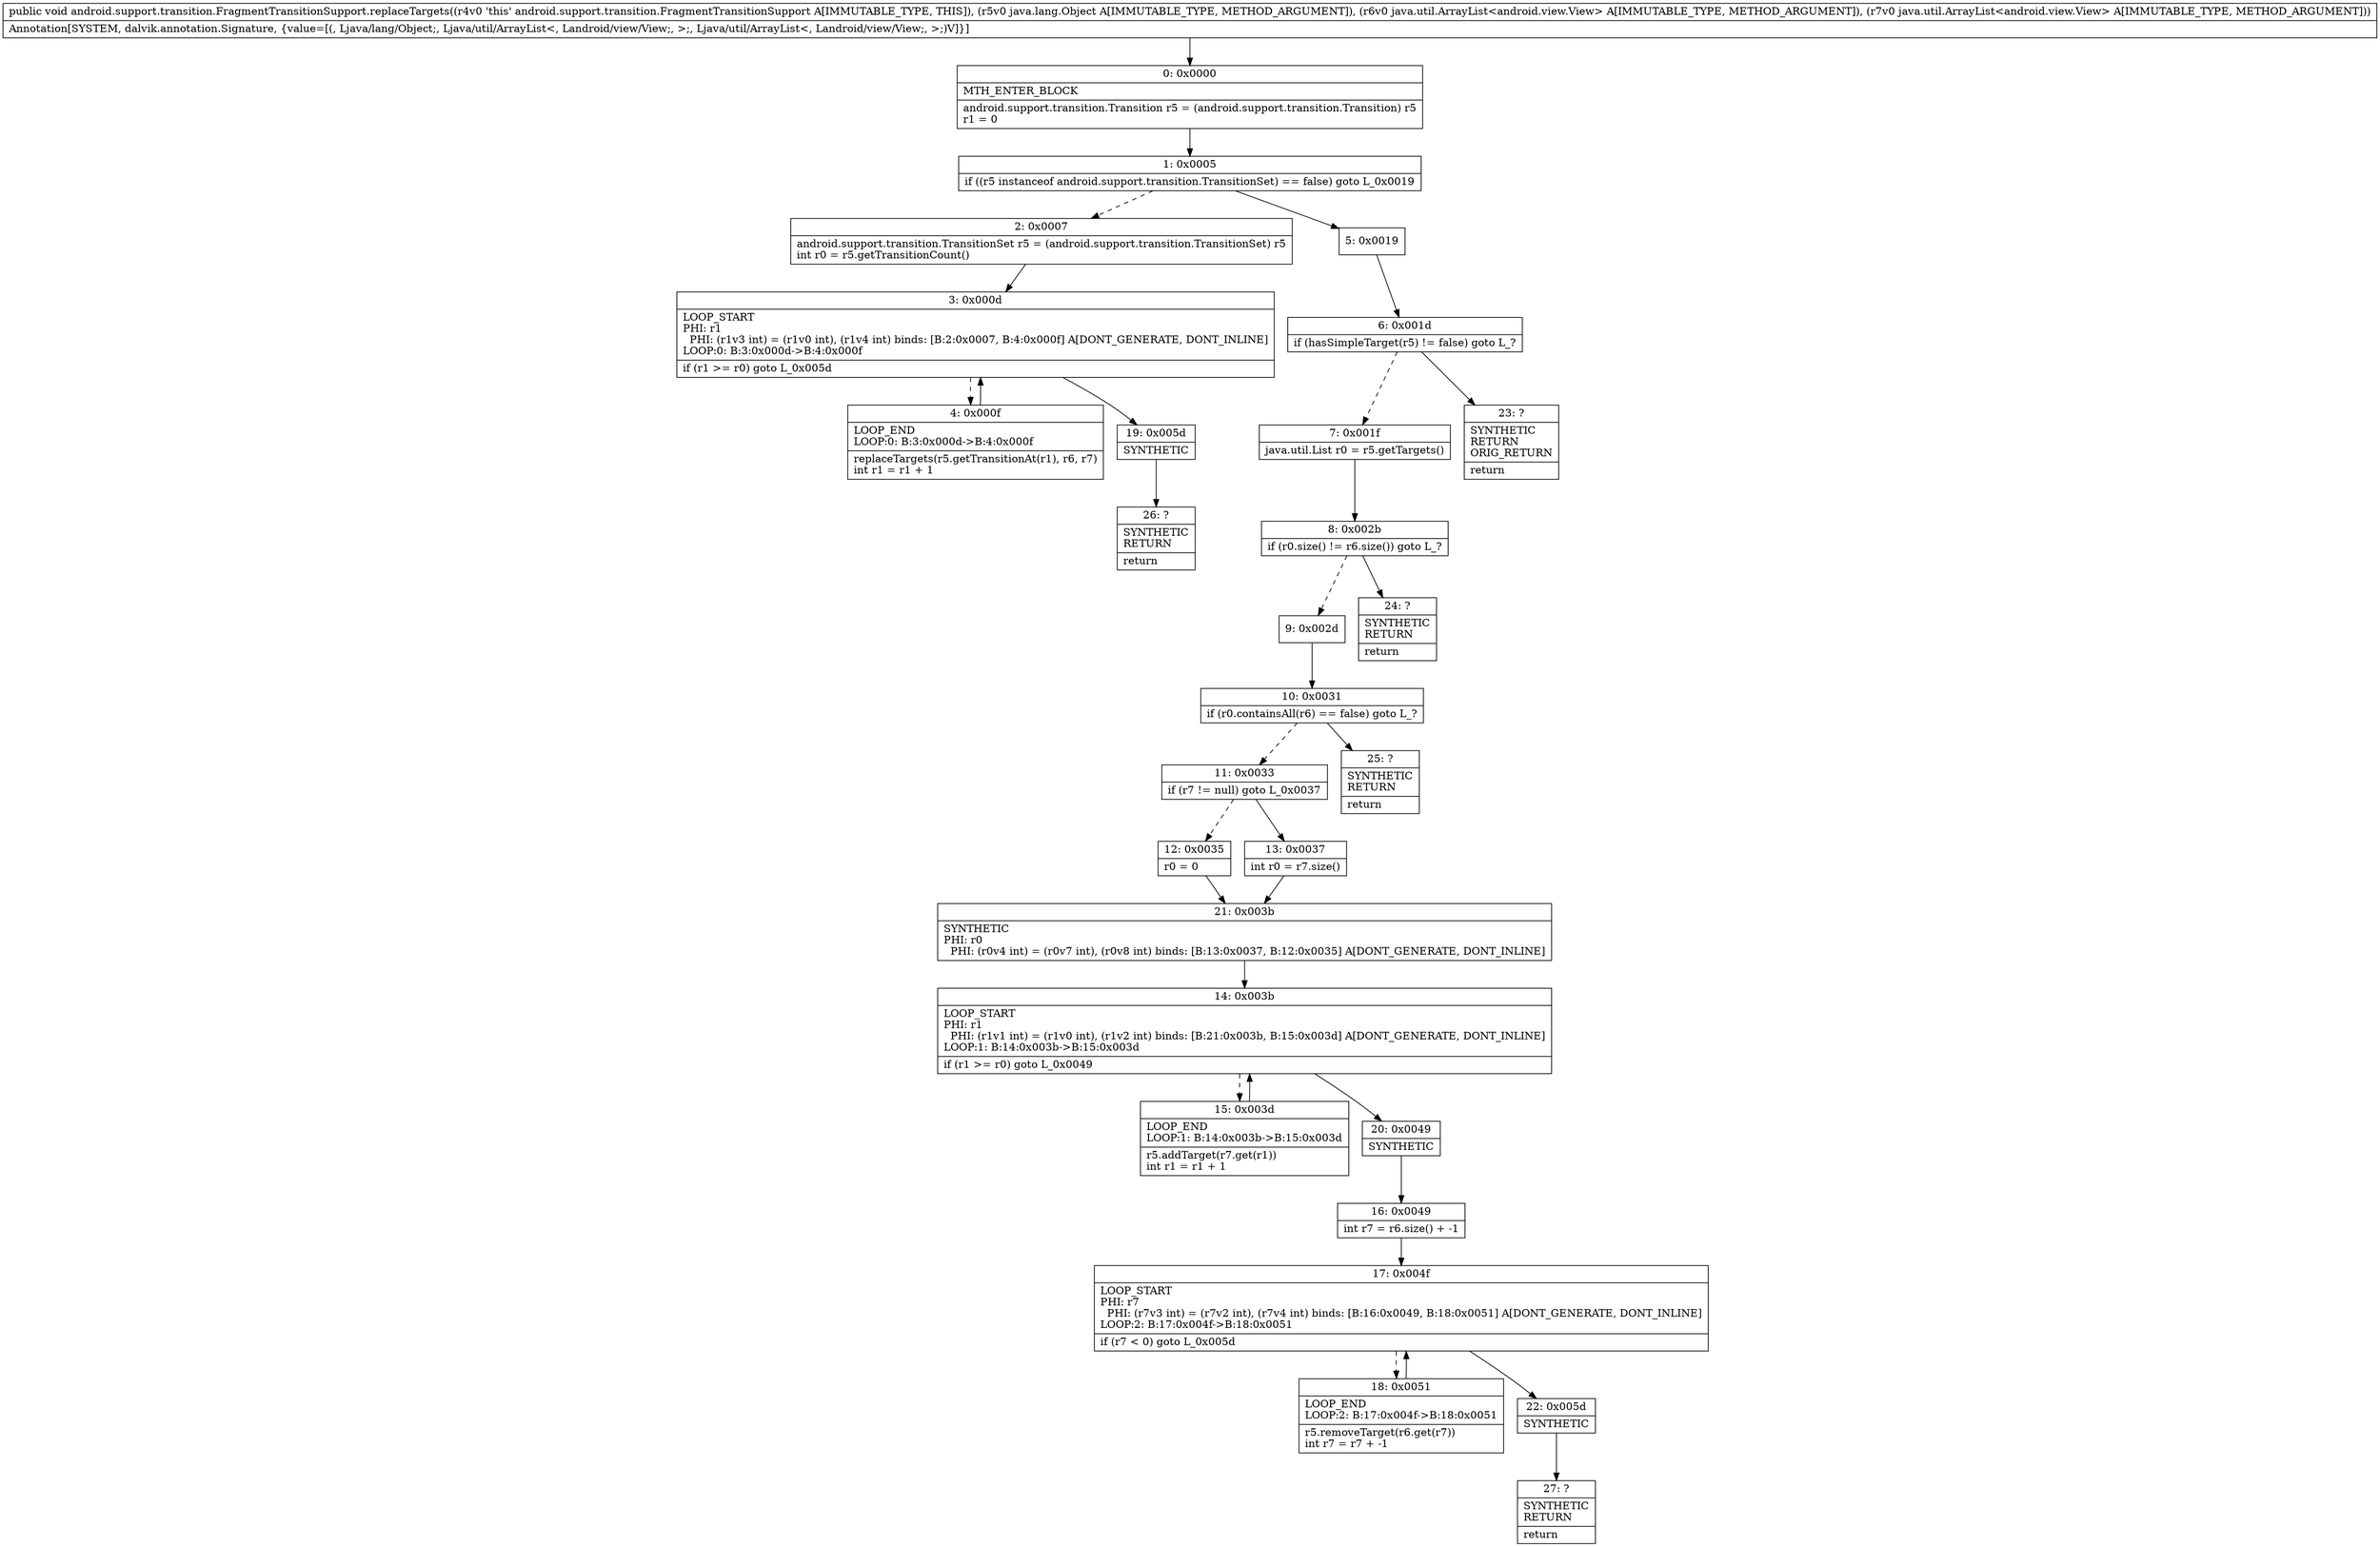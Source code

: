 digraph "CFG forandroid.support.transition.FragmentTransitionSupport.replaceTargets(Ljava\/lang\/Object;Ljava\/util\/ArrayList;Ljava\/util\/ArrayList;)V" {
Node_0 [shape=record,label="{0\:\ 0x0000|MTH_ENTER_BLOCK\l|android.support.transition.Transition r5 = (android.support.transition.Transition) r5\lr1 = 0\l}"];
Node_1 [shape=record,label="{1\:\ 0x0005|if ((r5 instanceof android.support.transition.TransitionSet) == false) goto L_0x0019\l}"];
Node_2 [shape=record,label="{2\:\ 0x0007|android.support.transition.TransitionSet r5 = (android.support.transition.TransitionSet) r5\lint r0 = r5.getTransitionCount()\l}"];
Node_3 [shape=record,label="{3\:\ 0x000d|LOOP_START\lPHI: r1 \l  PHI: (r1v3 int) = (r1v0 int), (r1v4 int) binds: [B:2:0x0007, B:4:0x000f] A[DONT_GENERATE, DONT_INLINE]\lLOOP:0: B:3:0x000d\-\>B:4:0x000f\l|if (r1 \>= r0) goto L_0x005d\l}"];
Node_4 [shape=record,label="{4\:\ 0x000f|LOOP_END\lLOOP:0: B:3:0x000d\-\>B:4:0x000f\l|replaceTargets(r5.getTransitionAt(r1), r6, r7)\lint r1 = r1 + 1\l}"];
Node_5 [shape=record,label="{5\:\ 0x0019}"];
Node_6 [shape=record,label="{6\:\ 0x001d|if (hasSimpleTarget(r5) != false) goto L_?\l}"];
Node_7 [shape=record,label="{7\:\ 0x001f|java.util.List r0 = r5.getTargets()\l}"];
Node_8 [shape=record,label="{8\:\ 0x002b|if (r0.size() != r6.size()) goto L_?\l}"];
Node_9 [shape=record,label="{9\:\ 0x002d}"];
Node_10 [shape=record,label="{10\:\ 0x0031|if (r0.containsAll(r6) == false) goto L_?\l}"];
Node_11 [shape=record,label="{11\:\ 0x0033|if (r7 != null) goto L_0x0037\l}"];
Node_12 [shape=record,label="{12\:\ 0x0035|r0 = 0\l}"];
Node_13 [shape=record,label="{13\:\ 0x0037|int r0 = r7.size()\l}"];
Node_14 [shape=record,label="{14\:\ 0x003b|LOOP_START\lPHI: r1 \l  PHI: (r1v1 int) = (r1v0 int), (r1v2 int) binds: [B:21:0x003b, B:15:0x003d] A[DONT_GENERATE, DONT_INLINE]\lLOOP:1: B:14:0x003b\-\>B:15:0x003d\l|if (r1 \>= r0) goto L_0x0049\l}"];
Node_15 [shape=record,label="{15\:\ 0x003d|LOOP_END\lLOOP:1: B:14:0x003b\-\>B:15:0x003d\l|r5.addTarget(r7.get(r1))\lint r1 = r1 + 1\l}"];
Node_16 [shape=record,label="{16\:\ 0x0049|int r7 = r6.size() + \-1\l}"];
Node_17 [shape=record,label="{17\:\ 0x004f|LOOP_START\lPHI: r7 \l  PHI: (r7v3 int) = (r7v2 int), (r7v4 int) binds: [B:16:0x0049, B:18:0x0051] A[DONT_GENERATE, DONT_INLINE]\lLOOP:2: B:17:0x004f\-\>B:18:0x0051\l|if (r7 \< 0) goto L_0x005d\l}"];
Node_18 [shape=record,label="{18\:\ 0x0051|LOOP_END\lLOOP:2: B:17:0x004f\-\>B:18:0x0051\l|r5.removeTarget(r6.get(r7))\lint r7 = r7 + \-1\l}"];
Node_19 [shape=record,label="{19\:\ 0x005d|SYNTHETIC\l}"];
Node_20 [shape=record,label="{20\:\ 0x0049|SYNTHETIC\l}"];
Node_21 [shape=record,label="{21\:\ 0x003b|SYNTHETIC\lPHI: r0 \l  PHI: (r0v4 int) = (r0v7 int), (r0v8 int) binds: [B:13:0x0037, B:12:0x0035] A[DONT_GENERATE, DONT_INLINE]\l}"];
Node_22 [shape=record,label="{22\:\ 0x005d|SYNTHETIC\l}"];
Node_23 [shape=record,label="{23\:\ ?|SYNTHETIC\lRETURN\lORIG_RETURN\l|return\l}"];
Node_24 [shape=record,label="{24\:\ ?|SYNTHETIC\lRETURN\l|return\l}"];
Node_25 [shape=record,label="{25\:\ ?|SYNTHETIC\lRETURN\l|return\l}"];
Node_26 [shape=record,label="{26\:\ ?|SYNTHETIC\lRETURN\l|return\l}"];
Node_27 [shape=record,label="{27\:\ ?|SYNTHETIC\lRETURN\l|return\l}"];
MethodNode[shape=record,label="{public void android.support.transition.FragmentTransitionSupport.replaceTargets((r4v0 'this' android.support.transition.FragmentTransitionSupport A[IMMUTABLE_TYPE, THIS]), (r5v0 java.lang.Object A[IMMUTABLE_TYPE, METHOD_ARGUMENT]), (r6v0 java.util.ArrayList\<android.view.View\> A[IMMUTABLE_TYPE, METHOD_ARGUMENT]), (r7v0 java.util.ArrayList\<android.view.View\> A[IMMUTABLE_TYPE, METHOD_ARGUMENT]))  | Annotation[SYSTEM, dalvik.annotation.Signature, \{value=[(, Ljava\/lang\/Object;, Ljava\/util\/ArrayList\<, Landroid\/view\/View;, \>;, Ljava\/util\/ArrayList\<, Landroid\/view\/View;, \>;)V]\}]\l}"];
MethodNode -> Node_0;
Node_0 -> Node_1;
Node_1 -> Node_2[style=dashed];
Node_1 -> Node_5;
Node_2 -> Node_3;
Node_3 -> Node_4[style=dashed];
Node_3 -> Node_19;
Node_4 -> Node_3;
Node_5 -> Node_6;
Node_6 -> Node_7[style=dashed];
Node_6 -> Node_23;
Node_7 -> Node_8;
Node_8 -> Node_9[style=dashed];
Node_8 -> Node_24;
Node_9 -> Node_10;
Node_10 -> Node_11[style=dashed];
Node_10 -> Node_25;
Node_11 -> Node_12[style=dashed];
Node_11 -> Node_13;
Node_12 -> Node_21;
Node_13 -> Node_21;
Node_14 -> Node_15[style=dashed];
Node_14 -> Node_20;
Node_15 -> Node_14;
Node_16 -> Node_17;
Node_17 -> Node_18[style=dashed];
Node_17 -> Node_22;
Node_18 -> Node_17;
Node_19 -> Node_26;
Node_20 -> Node_16;
Node_21 -> Node_14;
Node_22 -> Node_27;
}

